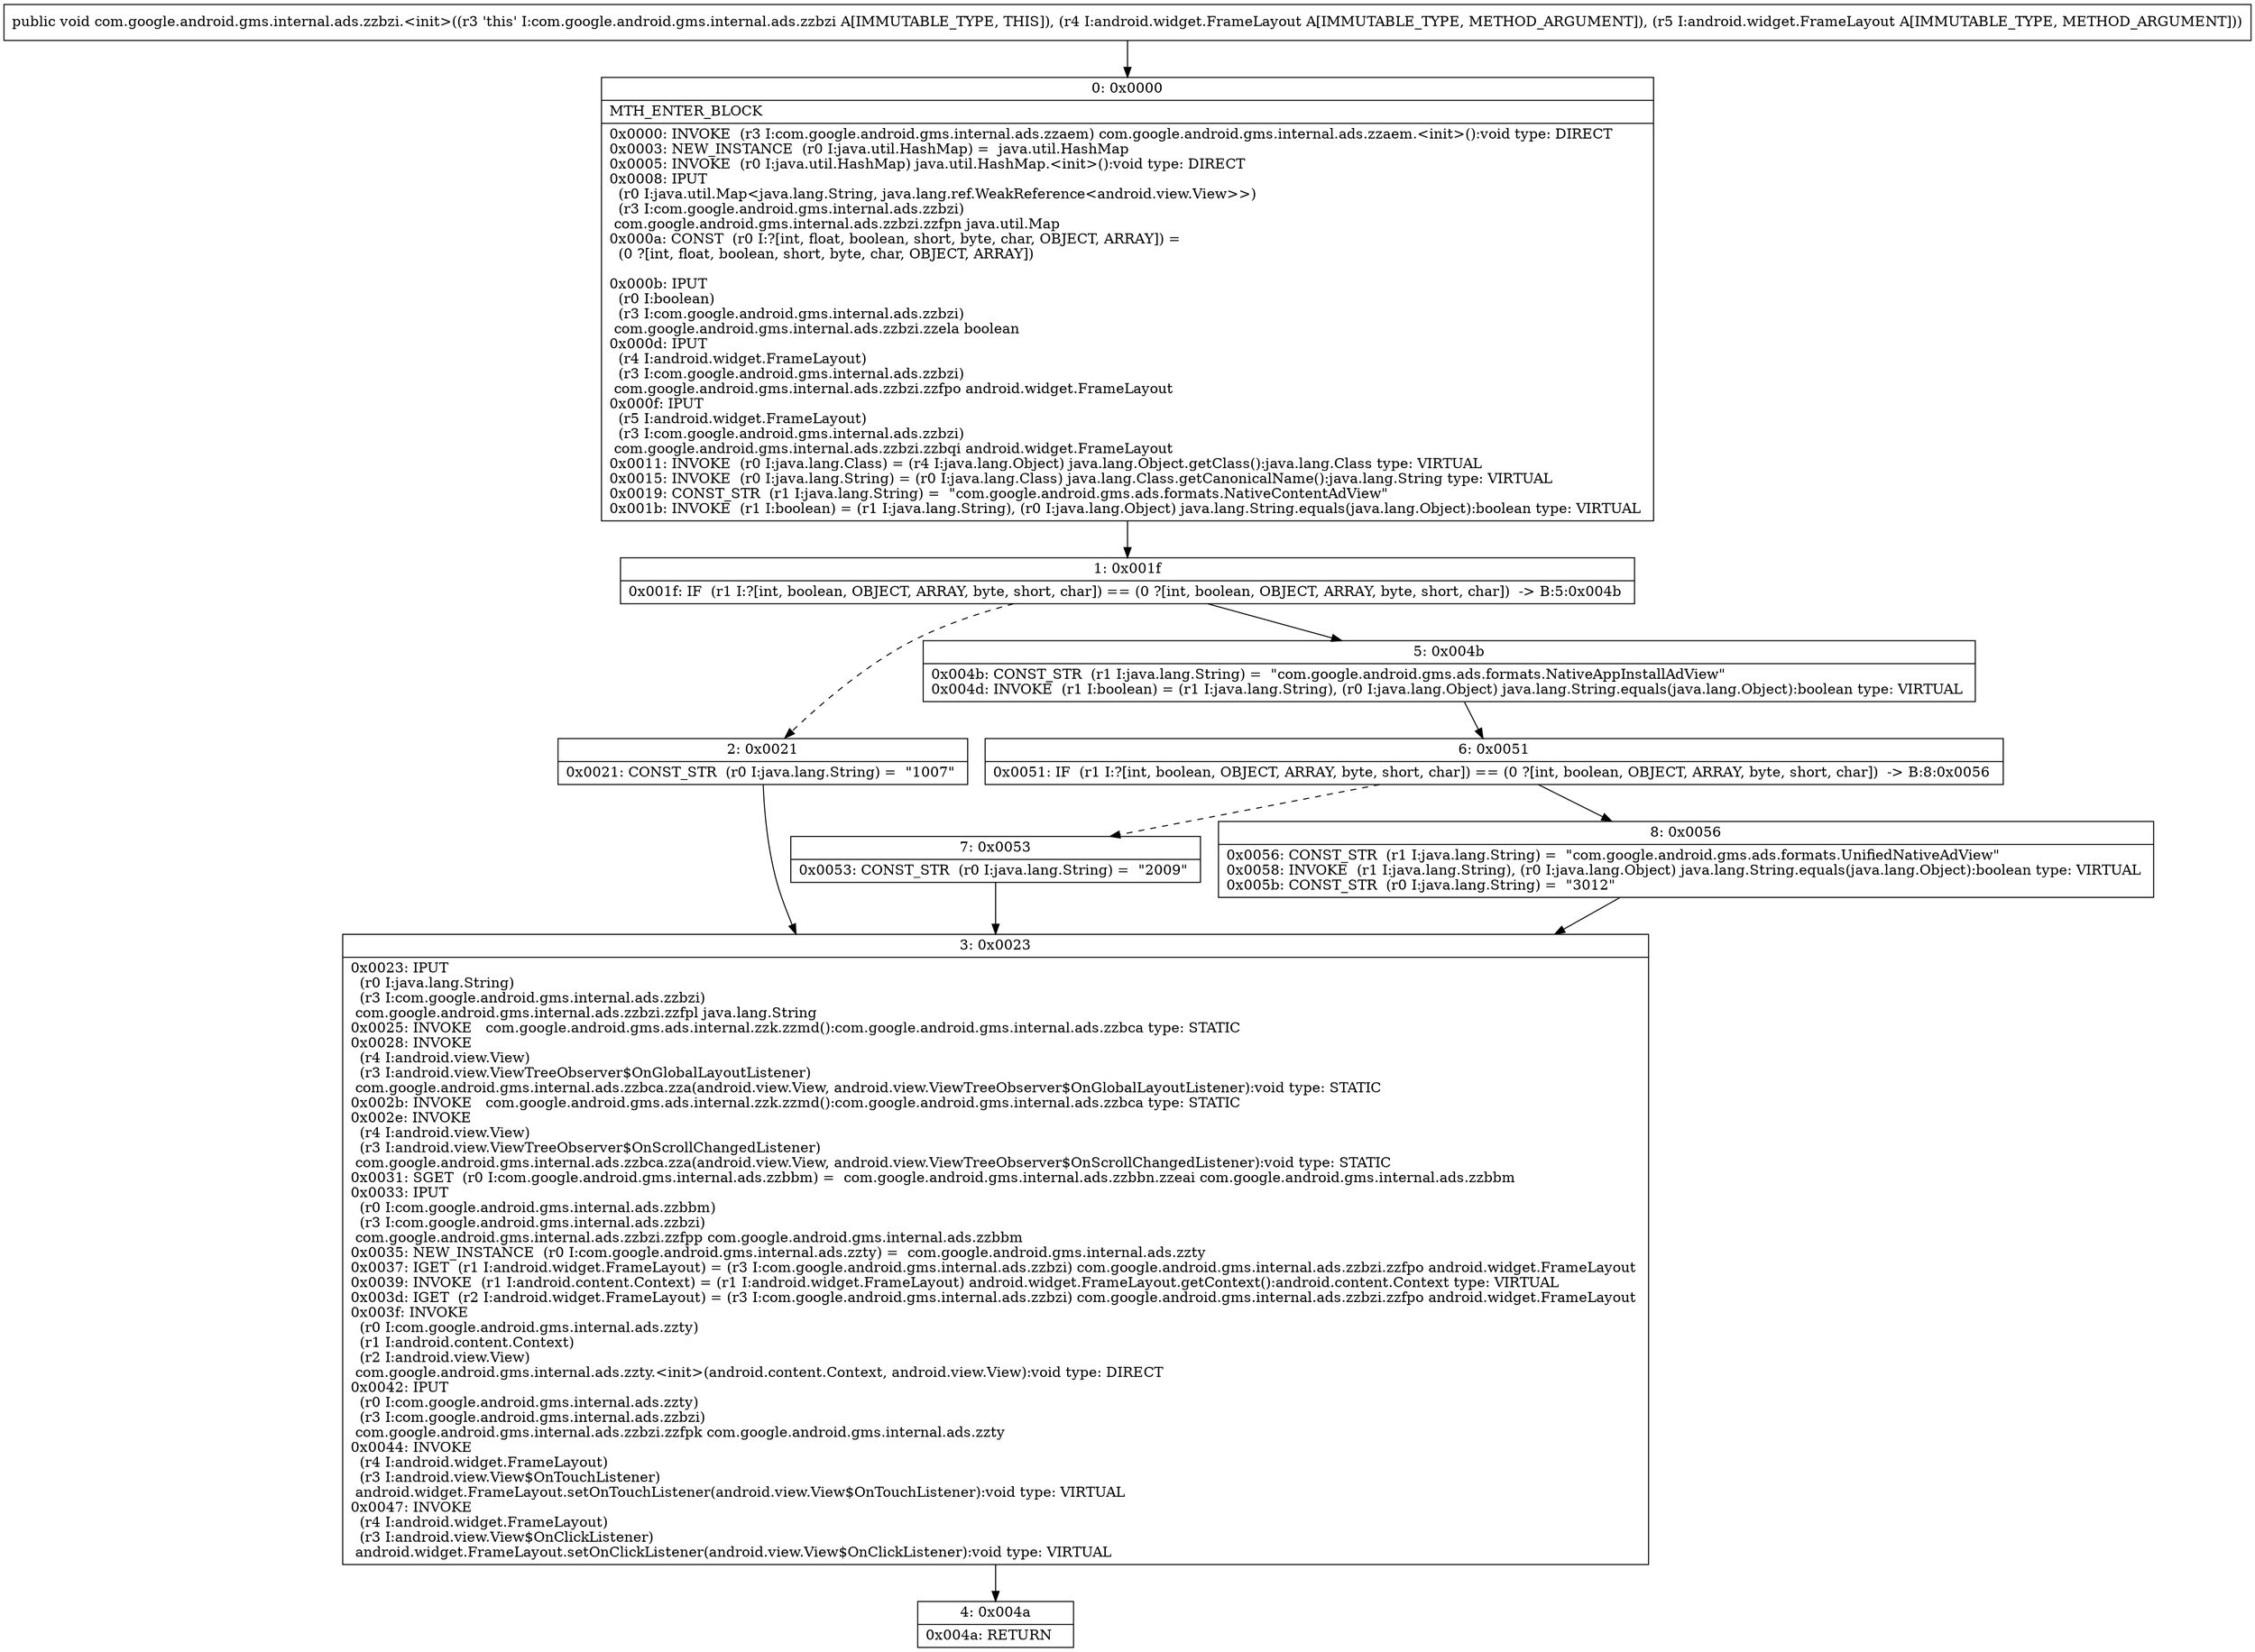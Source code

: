 digraph "CFG forcom.google.android.gms.internal.ads.zzbzi.\<init\>(Landroid\/widget\/FrameLayout;Landroid\/widget\/FrameLayout;)V" {
Node_0 [shape=record,label="{0\:\ 0x0000|MTH_ENTER_BLOCK\l|0x0000: INVOKE  (r3 I:com.google.android.gms.internal.ads.zzaem) com.google.android.gms.internal.ads.zzaem.\<init\>():void type: DIRECT \l0x0003: NEW_INSTANCE  (r0 I:java.util.HashMap) =  java.util.HashMap \l0x0005: INVOKE  (r0 I:java.util.HashMap) java.util.HashMap.\<init\>():void type: DIRECT \l0x0008: IPUT  \l  (r0 I:java.util.Map\<java.lang.String, java.lang.ref.WeakReference\<android.view.View\>\>)\l  (r3 I:com.google.android.gms.internal.ads.zzbzi)\l com.google.android.gms.internal.ads.zzbzi.zzfpn java.util.Map \l0x000a: CONST  (r0 I:?[int, float, boolean, short, byte, char, OBJECT, ARRAY]) = \l  (0 ?[int, float, boolean, short, byte, char, OBJECT, ARRAY])\l \l0x000b: IPUT  \l  (r0 I:boolean)\l  (r3 I:com.google.android.gms.internal.ads.zzbzi)\l com.google.android.gms.internal.ads.zzbzi.zzela boolean \l0x000d: IPUT  \l  (r4 I:android.widget.FrameLayout)\l  (r3 I:com.google.android.gms.internal.ads.zzbzi)\l com.google.android.gms.internal.ads.zzbzi.zzfpo android.widget.FrameLayout \l0x000f: IPUT  \l  (r5 I:android.widget.FrameLayout)\l  (r3 I:com.google.android.gms.internal.ads.zzbzi)\l com.google.android.gms.internal.ads.zzbzi.zzbqi android.widget.FrameLayout \l0x0011: INVOKE  (r0 I:java.lang.Class) = (r4 I:java.lang.Object) java.lang.Object.getClass():java.lang.Class type: VIRTUAL \l0x0015: INVOKE  (r0 I:java.lang.String) = (r0 I:java.lang.Class) java.lang.Class.getCanonicalName():java.lang.String type: VIRTUAL \l0x0019: CONST_STR  (r1 I:java.lang.String) =  \"com.google.android.gms.ads.formats.NativeContentAdView\" \l0x001b: INVOKE  (r1 I:boolean) = (r1 I:java.lang.String), (r0 I:java.lang.Object) java.lang.String.equals(java.lang.Object):boolean type: VIRTUAL \l}"];
Node_1 [shape=record,label="{1\:\ 0x001f|0x001f: IF  (r1 I:?[int, boolean, OBJECT, ARRAY, byte, short, char]) == (0 ?[int, boolean, OBJECT, ARRAY, byte, short, char])  \-\> B:5:0x004b \l}"];
Node_2 [shape=record,label="{2\:\ 0x0021|0x0021: CONST_STR  (r0 I:java.lang.String) =  \"1007\" \l}"];
Node_3 [shape=record,label="{3\:\ 0x0023|0x0023: IPUT  \l  (r0 I:java.lang.String)\l  (r3 I:com.google.android.gms.internal.ads.zzbzi)\l com.google.android.gms.internal.ads.zzbzi.zzfpl java.lang.String \l0x0025: INVOKE   com.google.android.gms.ads.internal.zzk.zzmd():com.google.android.gms.internal.ads.zzbca type: STATIC \l0x0028: INVOKE  \l  (r4 I:android.view.View)\l  (r3 I:android.view.ViewTreeObserver$OnGlobalLayoutListener)\l com.google.android.gms.internal.ads.zzbca.zza(android.view.View, android.view.ViewTreeObserver$OnGlobalLayoutListener):void type: STATIC \l0x002b: INVOKE   com.google.android.gms.ads.internal.zzk.zzmd():com.google.android.gms.internal.ads.zzbca type: STATIC \l0x002e: INVOKE  \l  (r4 I:android.view.View)\l  (r3 I:android.view.ViewTreeObserver$OnScrollChangedListener)\l com.google.android.gms.internal.ads.zzbca.zza(android.view.View, android.view.ViewTreeObserver$OnScrollChangedListener):void type: STATIC \l0x0031: SGET  (r0 I:com.google.android.gms.internal.ads.zzbbm) =  com.google.android.gms.internal.ads.zzbbn.zzeai com.google.android.gms.internal.ads.zzbbm \l0x0033: IPUT  \l  (r0 I:com.google.android.gms.internal.ads.zzbbm)\l  (r3 I:com.google.android.gms.internal.ads.zzbzi)\l com.google.android.gms.internal.ads.zzbzi.zzfpp com.google.android.gms.internal.ads.zzbbm \l0x0035: NEW_INSTANCE  (r0 I:com.google.android.gms.internal.ads.zzty) =  com.google.android.gms.internal.ads.zzty \l0x0037: IGET  (r1 I:android.widget.FrameLayout) = (r3 I:com.google.android.gms.internal.ads.zzbzi) com.google.android.gms.internal.ads.zzbzi.zzfpo android.widget.FrameLayout \l0x0039: INVOKE  (r1 I:android.content.Context) = (r1 I:android.widget.FrameLayout) android.widget.FrameLayout.getContext():android.content.Context type: VIRTUAL \l0x003d: IGET  (r2 I:android.widget.FrameLayout) = (r3 I:com.google.android.gms.internal.ads.zzbzi) com.google.android.gms.internal.ads.zzbzi.zzfpo android.widget.FrameLayout \l0x003f: INVOKE  \l  (r0 I:com.google.android.gms.internal.ads.zzty)\l  (r1 I:android.content.Context)\l  (r2 I:android.view.View)\l com.google.android.gms.internal.ads.zzty.\<init\>(android.content.Context, android.view.View):void type: DIRECT \l0x0042: IPUT  \l  (r0 I:com.google.android.gms.internal.ads.zzty)\l  (r3 I:com.google.android.gms.internal.ads.zzbzi)\l com.google.android.gms.internal.ads.zzbzi.zzfpk com.google.android.gms.internal.ads.zzty \l0x0044: INVOKE  \l  (r4 I:android.widget.FrameLayout)\l  (r3 I:android.view.View$OnTouchListener)\l android.widget.FrameLayout.setOnTouchListener(android.view.View$OnTouchListener):void type: VIRTUAL \l0x0047: INVOKE  \l  (r4 I:android.widget.FrameLayout)\l  (r3 I:android.view.View$OnClickListener)\l android.widget.FrameLayout.setOnClickListener(android.view.View$OnClickListener):void type: VIRTUAL \l}"];
Node_4 [shape=record,label="{4\:\ 0x004a|0x004a: RETURN   \l}"];
Node_5 [shape=record,label="{5\:\ 0x004b|0x004b: CONST_STR  (r1 I:java.lang.String) =  \"com.google.android.gms.ads.formats.NativeAppInstallAdView\" \l0x004d: INVOKE  (r1 I:boolean) = (r1 I:java.lang.String), (r0 I:java.lang.Object) java.lang.String.equals(java.lang.Object):boolean type: VIRTUAL \l}"];
Node_6 [shape=record,label="{6\:\ 0x0051|0x0051: IF  (r1 I:?[int, boolean, OBJECT, ARRAY, byte, short, char]) == (0 ?[int, boolean, OBJECT, ARRAY, byte, short, char])  \-\> B:8:0x0056 \l}"];
Node_7 [shape=record,label="{7\:\ 0x0053|0x0053: CONST_STR  (r0 I:java.lang.String) =  \"2009\" \l}"];
Node_8 [shape=record,label="{8\:\ 0x0056|0x0056: CONST_STR  (r1 I:java.lang.String) =  \"com.google.android.gms.ads.formats.UnifiedNativeAdView\" \l0x0058: INVOKE  (r1 I:java.lang.String), (r0 I:java.lang.Object) java.lang.String.equals(java.lang.Object):boolean type: VIRTUAL \l0x005b: CONST_STR  (r0 I:java.lang.String) =  \"3012\" \l}"];
MethodNode[shape=record,label="{public void com.google.android.gms.internal.ads.zzbzi.\<init\>((r3 'this' I:com.google.android.gms.internal.ads.zzbzi A[IMMUTABLE_TYPE, THIS]), (r4 I:android.widget.FrameLayout A[IMMUTABLE_TYPE, METHOD_ARGUMENT]), (r5 I:android.widget.FrameLayout A[IMMUTABLE_TYPE, METHOD_ARGUMENT])) }"];
MethodNode -> Node_0;
Node_0 -> Node_1;
Node_1 -> Node_2[style=dashed];
Node_1 -> Node_5;
Node_2 -> Node_3;
Node_3 -> Node_4;
Node_5 -> Node_6;
Node_6 -> Node_7[style=dashed];
Node_6 -> Node_8;
Node_7 -> Node_3;
Node_8 -> Node_3;
}


